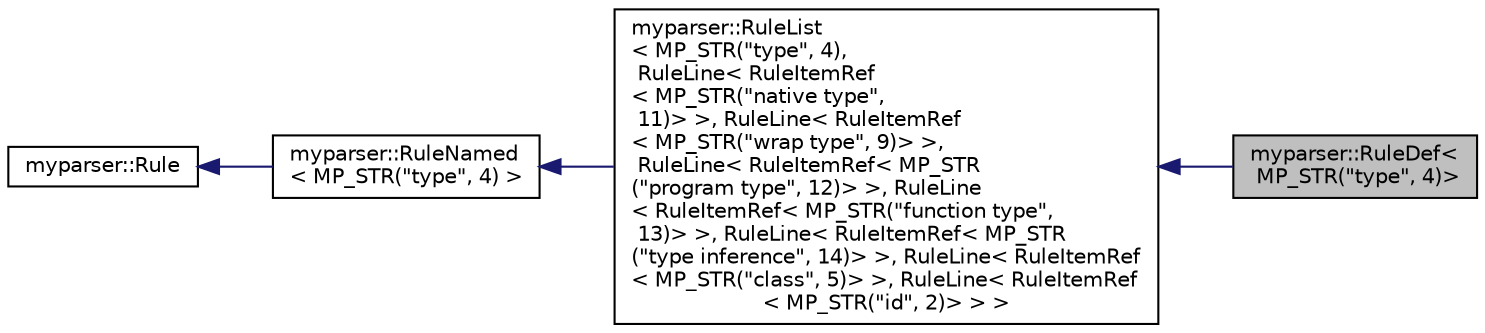digraph "myparser::RuleDef&lt; MP_STR(&quot;type&quot;, 4)&gt;"
{
  edge [fontname="Helvetica",fontsize="10",labelfontname="Helvetica",labelfontsize="10"];
  node [fontname="Helvetica",fontsize="10",shape=record];
  rankdir="LR";
  Node1 [label="myparser::RuleDef\<\l MP_STR(\"type\", 4)\>",height=0.2,width=0.4,color="black", fillcolor="grey75", style="filled" fontcolor="black"];
  Node2 -> Node1 [dir="back",color="midnightblue",fontsize="10",style="solid",fontname="Helvetica"];
  Node2 [label="myparser::RuleList\l\< MP_STR(\"type\", 4),\l RuleLine\< RuleItemRef\l\< MP_STR(\"native type\",\l 11)\> \>, RuleLine\< RuleItemRef\l\< MP_STR(\"wrap type\", 9)\> \>,\l RuleLine\< RuleItemRef\< MP_STR\l(\"program type\", 12)\> \>, RuleLine\l\< RuleItemRef\< MP_STR(\"function type\",\l 13)\> \>, RuleLine\< RuleItemRef\< MP_STR\l(\"type inference\", 14)\> \>, RuleLine\< RuleItemRef\l\< MP_STR(\"class\", 5)\> \>, RuleLine\< RuleItemRef\l\< MP_STR(\"id\", 2)\> \> \>",height=0.2,width=0.4,color="black", fillcolor="white", style="filled",URL="$classmyparser_1_1RuleList.html"];
  Node3 -> Node2 [dir="back",color="midnightblue",fontsize="10",style="solid",fontname="Helvetica"];
  Node3 [label="myparser::RuleNamed\l\< MP_STR(\"type\", 4) \>",height=0.2,width=0.4,color="black", fillcolor="white", style="filled",URL="$classmyparser_1_1RuleNamed.html"];
  Node4 -> Node3 [dir="back",color="midnightblue",fontsize="10",style="solid",fontname="Helvetica"];
  Node4 [label="myparser::Rule",height=0.2,width=0.4,color="black", fillcolor="white", style="filled",URL="$classmyparser_1_1Rule.html"];
}
